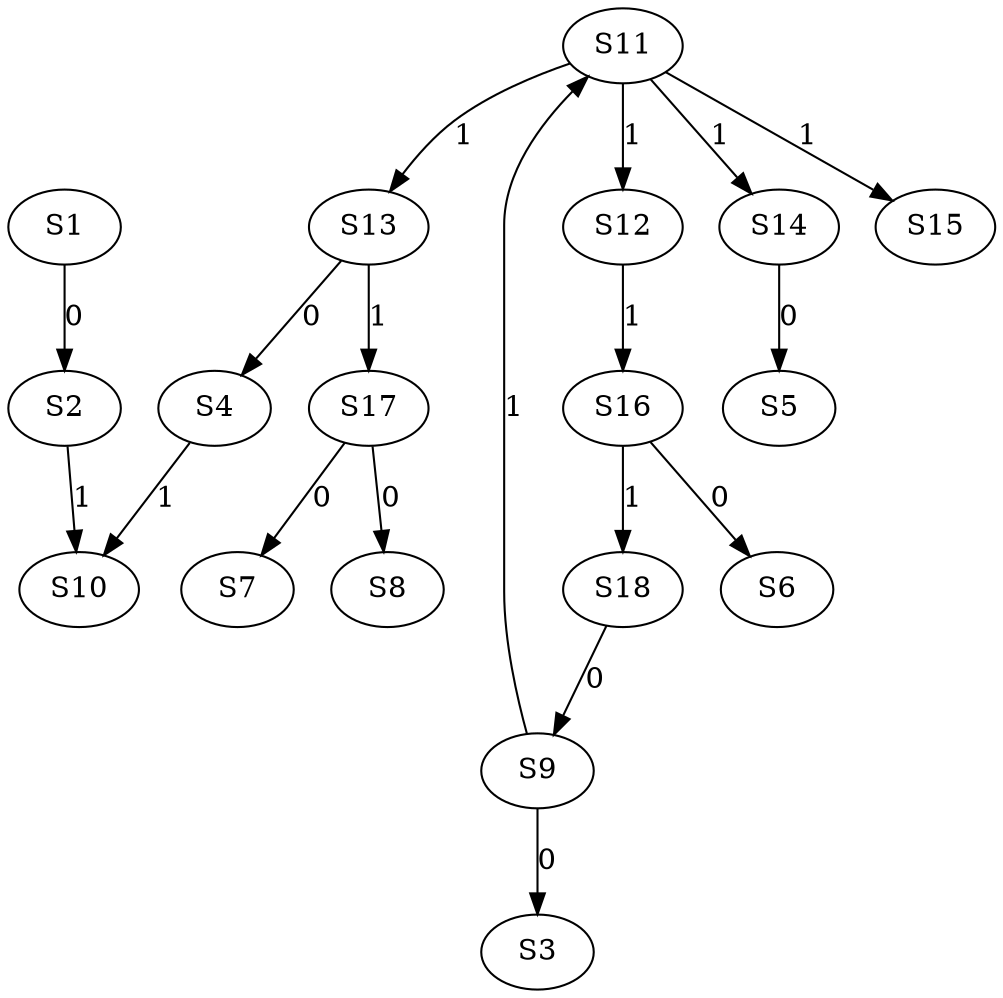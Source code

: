 strict digraph {
	S1 -> S2 [ label = 0 ];
	S9 -> S3 [ label = 0 ];
	S13 -> S4 [ label = 0 ];
	S14 -> S5 [ label = 0 ];
	S16 -> S6 [ label = 0 ];
	S17 -> S7 [ label = 0 ];
	S17 -> S8 [ label = 0 ];
	S18 -> S9 [ label = 0 ];
	S2 -> S10 [ label = 1 ];
	S9 -> S11 [ label = 1 ];
	S11 -> S12 [ label = 1 ];
	S11 -> S13 [ label = 1 ];
	S11 -> S14 [ label = 1 ];
	S11 -> S15 [ label = 1 ];
	S12 -> S16 [ label = 1 ];
	S13 -> S17 [ label = 1 ];
	S16 -> S18 [ label = 1 ];
	S4 -> S10 [ label = 1 ];
}